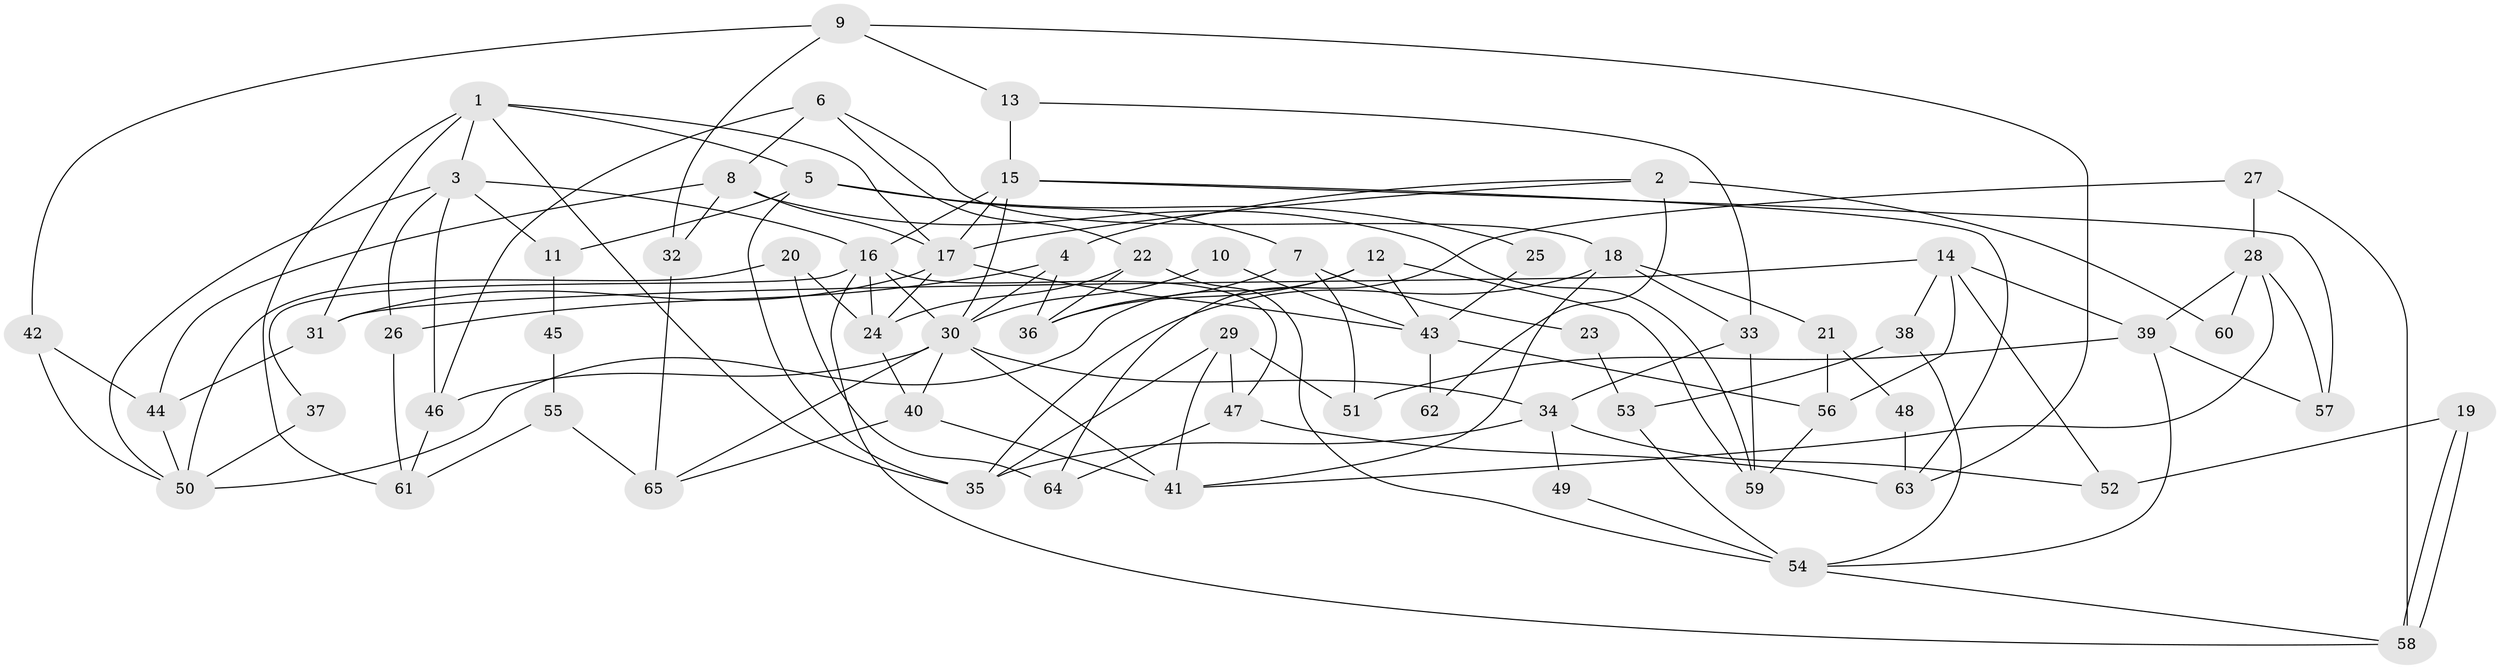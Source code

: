 // coarse degree distribution, {4: 0.15555555555555556, 2: 0.2, 3: 0.24444444444444444, 5: 0.2, 8: 0.044444444444444446, 6: 0.1111111111111111, 9: 0.022222222222222223, 7: 0.022222222222222223}
// Generated by graph-tools (version 1.1) at 2025/54/03/04/25 21:54:16]
// undirected, 65 vertices, 130 edges
graph export_dot {
graph [start="1"]
  node [color=gray90,style=filled];
  1;
  2;
  3;
  4;
  5;
  6;
  7;
  8;
  9;
  10;
  11;
  12;
  13;
  14;
  15;
  16;
  17;
  18;
  19;
  20;
  21;
  22;
  23;
  24;
  25;
  26;
  27;
  28;
  29;
  30;
  31;
  32;
  33;
  34;
  35;
  36;
  37;
  38;
  39;
  40;
  41;
  42;
  43;
  44;
  45;
  46;
  47;
  48;
  49;
  50;
  51;
  52;
  53;
  54;
  55;
  56;
  57;
  58;
  59;
  60;
  61;
  62;
  63;
  64;
  65;
  1 -- 3;
  1 -- 17;
  1 -- 5;
  1 -- 31;
  1 -- 35;
  1 -- 61;
  2 -- 17;
  2 -- 4;
  2 -- 60;
  2 -- 62;
  3 -- 50;
  3 -- 46;
  3 -- 11;
  3 -- 16;
  3 -- 26;
  4 -- 26;
  4 -- 30;
  4 -- 36;
  5 -- 35;
  5 -- 7;
  5 -- 11;
  5 -- 25;
  6 -- 8;
  6 -- 18;
  6 -- 22;
  6 -- 46;
  7 -- 36;
  7 -- 23;
  7 -- 51;
  8 -- 44;
  8 -- 59;
  8 -- 17;
  8 -- 32;
  9 -- 63;
  9 -- 32;
  9 -- 13;
  9 -- 42;
  10 -- 30;
  10 -- 43;
  11 -- 45;
  12 -- 36;
  12 -- 43;
  12 -- 50;
  12 -- 59;
  13 -- 15;
  13 -- 33;
  14 -- 31;
  14 -- 39;
  14 -- 38;
  14 -- 52;
  14 -- 56;
  15 -- 17;
  15 -- 16;
  15 -- 30;
  15 -- 57;
  15 -- 63;
  16 -- 30;
  16 -- 24;
  16 -- 37;
  16 -- 47;
  16 -- 58;
  17 -- 24;
  17 -- 31;
  17 -- 43;
  18 -- 35;
  18 -- 33;
  18 -- 21;
  18 -- 41;
  19 -- 58;
  19 -- 58;
  19 -- 52;
  20 -- 50;
  20 -- 24;
  20 -- 64;
  21 -- 56;
  21 -- 48;
  22 -- 24;
  22 -- 36;
  22 -- 54;
  23 -- 53;
  24 -- 40;
  25 -- 43;
  26 -- 61;
  27 -- 58;
  27 -- 28;
  27 -- 64;
  28 -- 39;
  28 -- 41;
  28 -- 57;
  28 -- 60;
  29 -- 51;
  29 -- 47;
  29 -- 35;
  29 -- 41;
  30 -- 41;
  30 -- 34;
  30 -- 40;
  30 -- 46;
  30 -- 65;
  31 -- 44;
  32 -- 65;
  33 -- 34;
  33 -- 59;
  34 -- 35;
  34 -- 49;
  34 -- 52;
  37 -- 50;
  38 -- 54;
  38 -- 53;
  39 -- 57;
  39 -- 54;
  39 -- 51;
  40 -- 41;
  40 -- 65;
  42 -- 44;
  42 -- 50;
  43 -- 56;
  43 -- 62;
  44 -- 50;
  45 -- 55;
  46 -- 61;
  47 -- 64;
  47 -- 63;
  48 -- 63;
  49 -- 54;
  53 -- 54;
  54 -- 58;
  55 -- 65;
  55 -- 61;
  56 -- 59;
}
